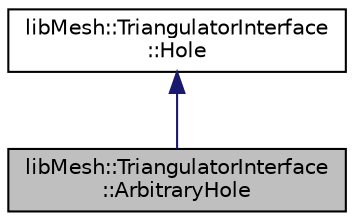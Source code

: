 digraph "libMesh::TriangulatorInterface::ArbitraryHole"
{
 // INTERACTIVE_SVG=YES
  edge [fontname="Helvetica",fontsize="10",labelfontname="Helvetica",labelfontsize="10"];
  node [fontname="Helvetica",fontsize="10",shape=record];
  Node1 [label="libMesh::TriangulatorInterface\l::ArbitraryHole",height=0.2,width=0.4,color="black", fillcolor="grey75", style="filled" fontcolor="black"];
  Node2 -> Node1 [dir="back",color="midnightblue",fontsize="10",style="solid",fontname="Helvetica"];
  Node2 [label="libMesh::TriangulatorInterface\l::Hole",height=0.2,width=0.4,color="black", fillcolor="white", style="filled",URL="$classlibMesh_1_1TriangulatorInterface_1_1Hole.html",tooltip="An abstract class for defining a 2-dimensional hole. "];
}
